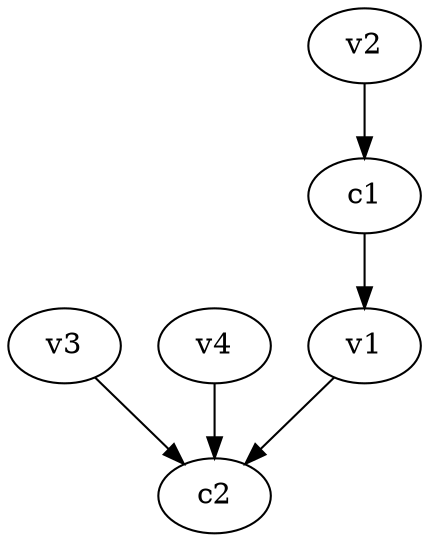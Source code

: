 strict digraph  {
c1;
c2;
v1;
v2;
v3;
v4;
c1 -> v1  [weight=1];
v1 -> c2  [weight=1];
v2 -> c1  [weight=1];
v3 -> c2  [weight=1];
v4 -> c2  [weight=1];
}
